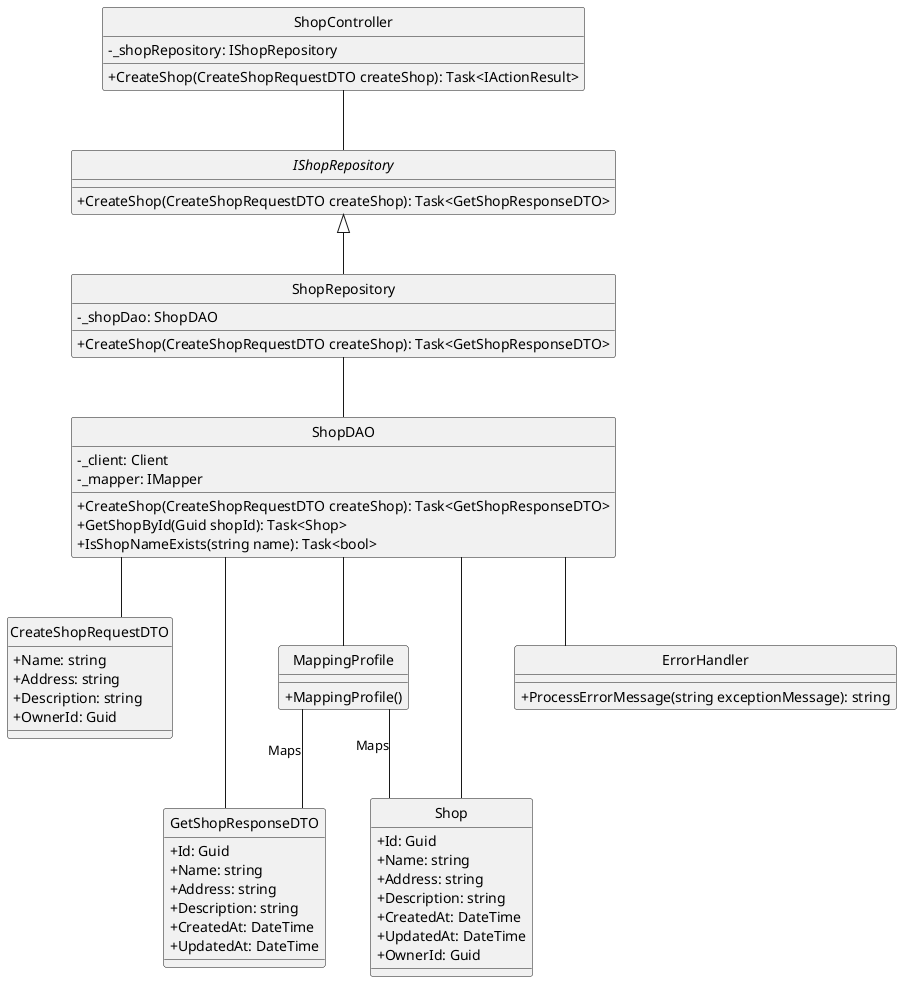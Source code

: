 @startuml
hide circle
skinparam classAttributeIconSize 0
skinparam linetype ortho

class ShopController {
    - _shopRepository: IShopRepository
    + CreateShop(CreateShopRequestDTO createShop): Task<IActionResult>
}

interface IShopRepository {
    + CreateShop(CreateShopRequestDTO createShop): Task<GetShopResponseDTO>
}

class ShopRepository {
    - _shopDao: ShopDAO
    + CreateShop(CreateShopRequestDTO createShop): Task<GetShopResponseDTO>
}

class ShopDAO {
    - _client: Client
    - _mapper: IMapper
    + CreateShop(CreateShopRequestDTO createShop): Task<GetShopResponseDTO>
    + GetShopById(Guid shopId): Task<Shop>
    + IsShopNameExists(string name): Task<bool>
}

class CreateShopRequestDTO {
    + Name: string
    + Address: string
    + Description: string
    + OwnerId: Guid
}

class GetShopResponseDTO {
    + Id: Guid
    + Name: string
    + Address: string
    + Description: string
    + CreatedAt: DateTime
    + UpdatedAt: DateTime
}

class Shop {
    + Id: Guid
    + Name: string
    + Address: string
    + Description: string
    + CreatedAt: DateTime
    + UpdatedAt: DateTime
    + OwnerId: Guid
}

class MappingProfile {
    + MappingProfile()
}

class ErrorHandler {
    + ProcessErrorMessage(string exceptionMessage): string
}

ShopController -- IShopRepository
IShopRepository <|-- ShopRepository
ShopRepository -- ShopDAO
ShopDAO -- Shop
ShopDAO -- GetShopResponseDTO
ShopDAO -- CreateShopRequestDTO
ShopDAO -- ErrorHandler
ShopDAO -- MappingProfile

MappingProfile -- Shop : Maps
MappingProfile -- GetShopResponseDTO : Maps

@enduml
